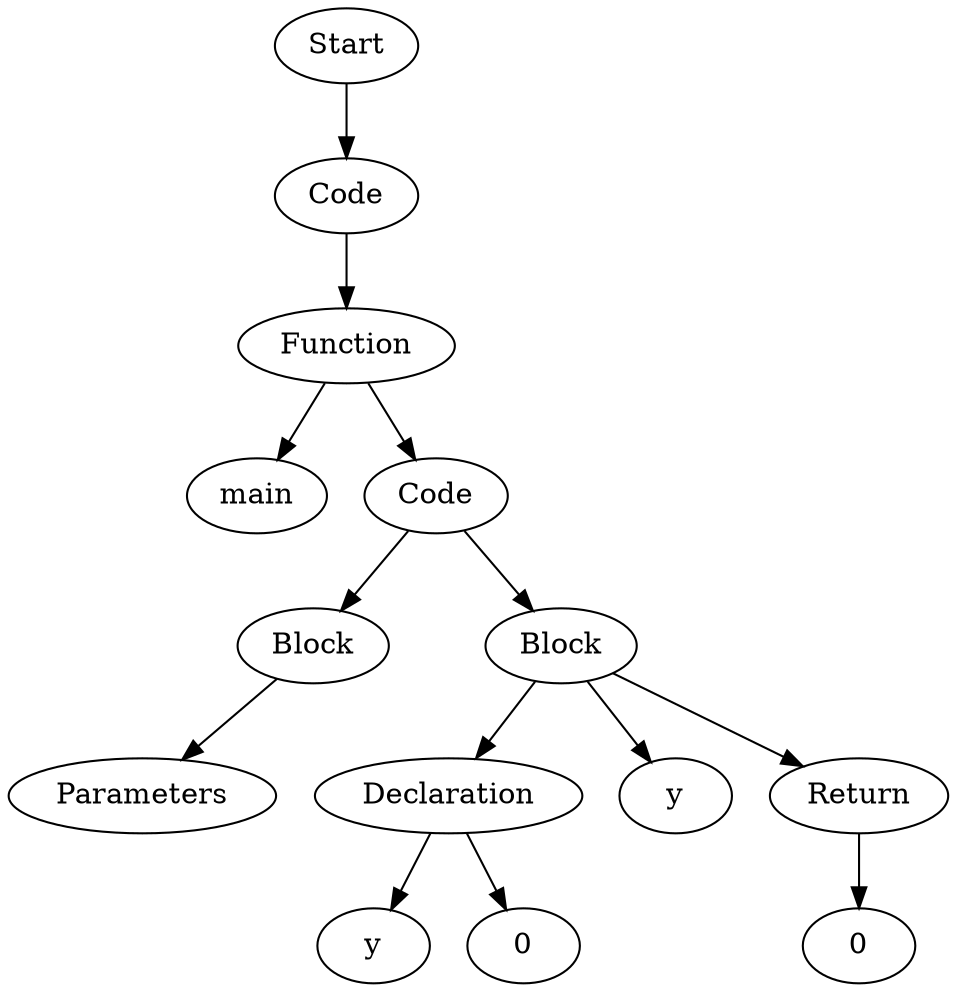 digraph AST {
  "139136230963232" [label="Start"];
  "139136230963232" -> "139136230959296";
  "139136230959296" [label="Code"];
  "139136230959296" -> "139136230950080";
  "139136230950080" [label="Function"];
  "139136230950080" -> "139136230954112";
  "139136230950080" -> "139136230958624";
  "139136230954112" [label="main"];
  "139136230958624" [label="Code"];
  "139136230958624" -> "139136231982080";
  "139136230958624" -> "139136231994512";
  "139136231982080" [label="Block"];
  "139136231982080" -> "139136230959200";
  "139136230959200" [label="Parameters"];
  "139136231994512" [label="Block"];
  "139136231994512" -> "139136230958864";
  "139136231994512" -> "139136231065056";
  "139136231994512" -> "139136231066352";
  "139136230958864" [label="Declaration"];
  "139136230958864" -> "139136230953824";
  "139136230958864" -> "139136230956032";
  "139136230953824" [label="y"];
  "139136230956032" [label="0"];
  "139136231065056" [label="y"];
  "139136231066352" [label="Return"];
  "139136231066352" -> "139136231067072";
  "139136231067072" [label="0"];
}
